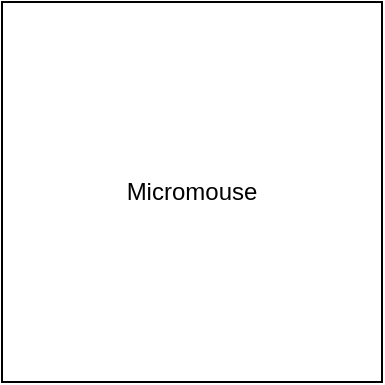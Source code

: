 <mxfile version="21.3.3" type="github">
  <diagram name="Seite-1" id="IePf-hLSp1h5y31JglFu">
    <mxGraphModel dx="882" dy="588" grid="1" gridSize="10" guides="1" tooltips="1" connect="1" arrows="1" fold="1" page="1" pageScale="1" pageWidth="827" pageHeight="1169" math="0" shadow="0">
      <root>
        <mxCell id="0" />
        <mxCell id="1" parent="0" />
        <mxCell id="4J0mw90_tze3vA1UzFcg-1" value="Micromouse&lt;br&gt;" style="whiteSpace=wrap;html=1;aspect=fixed;" vertex="1" parent="1">
          <mxGeometry x="330" y="170" width="190" height="190" as="geometry" />
        </mxCell>
      </root>
    </mxGraphModel>
  </diagram>
</mxfile>

